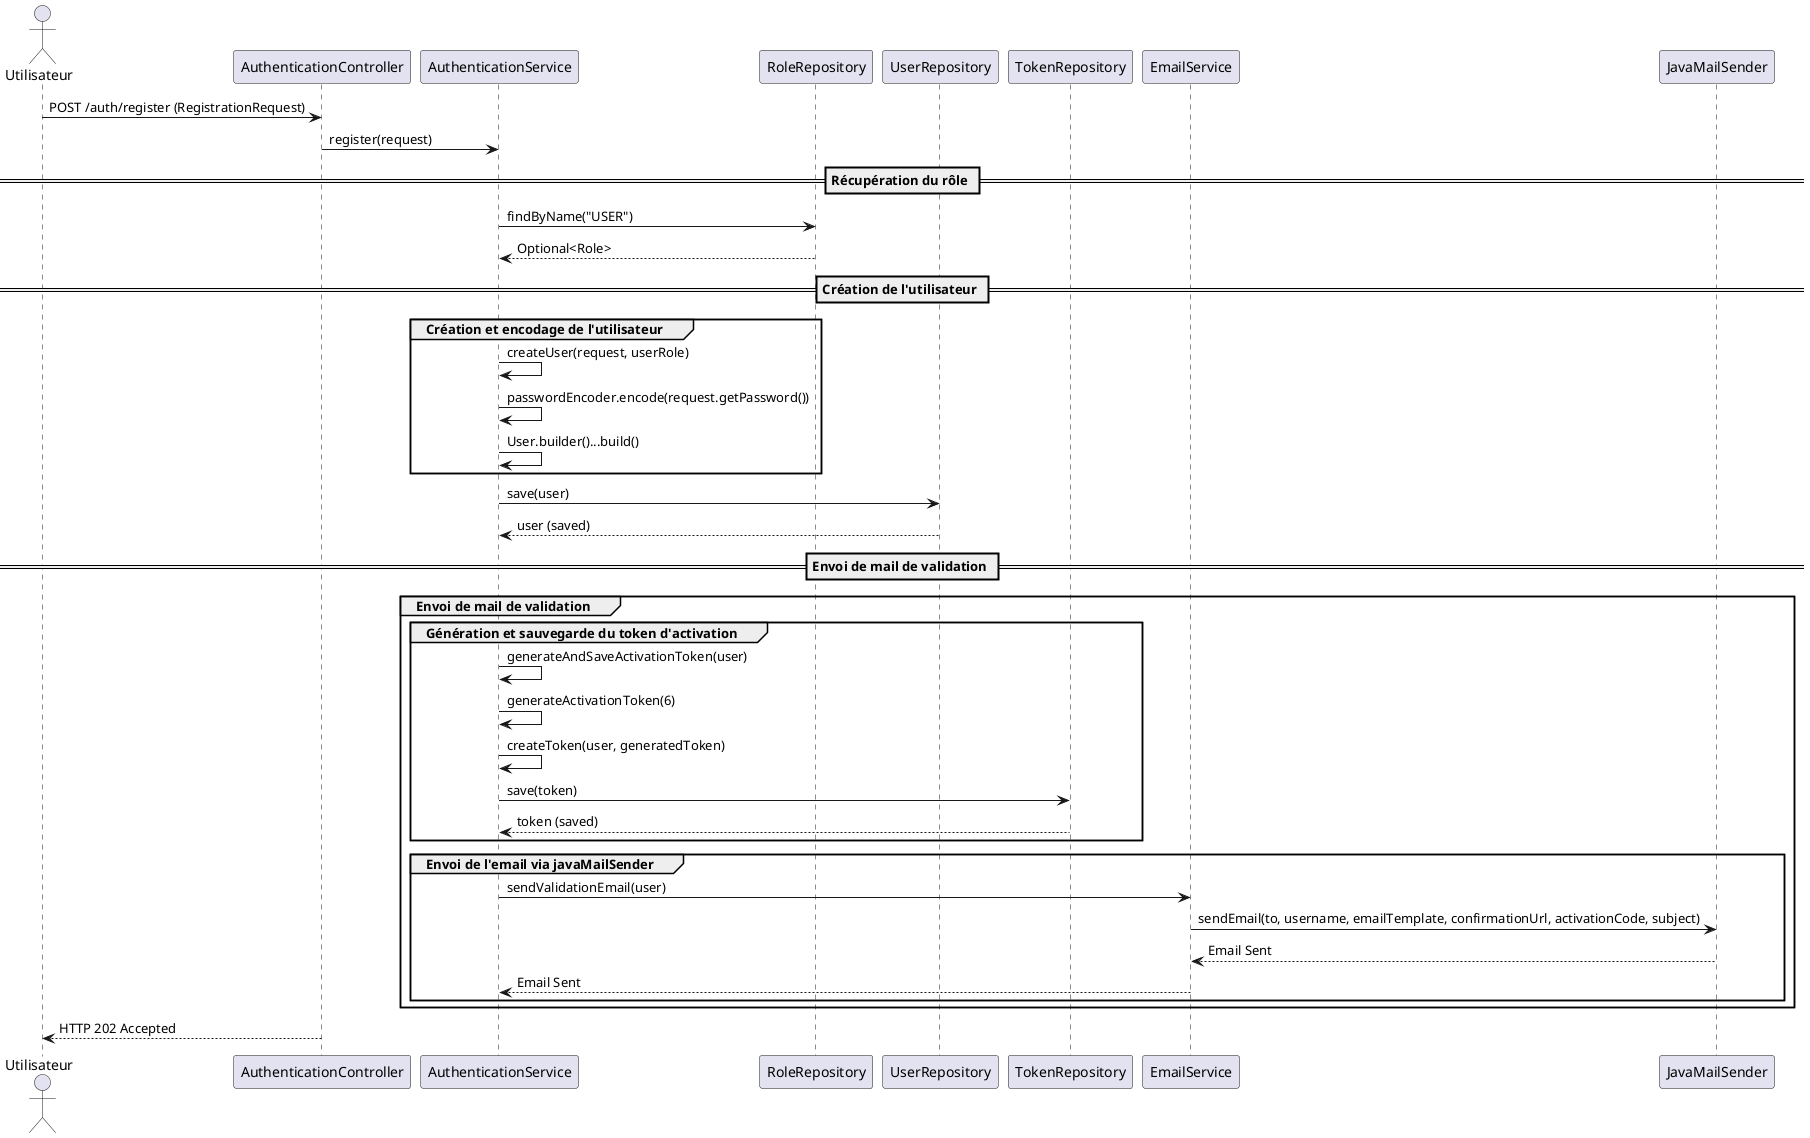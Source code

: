 @startuml
actor Utilisateur
participant AuthenticationController
participant AuthenticationService
participant RoleRepository
participant UserRepository
participant TokenRepository
participant EmailService
participant JavaMailSender

Utilisateur -> AuthenticationController : POST /auth/register (RegistrationRequest)
AuthenticationController -> AuthenticationService : register(request)

== Récupération du rôle ==
AuthenticationService -> RoleRepository : findByName("USER")
RoleRepository --> AuthenticationService : Optional<Role>

== Création de l'utilisateur ==
group Création et encodage de l'utilisateur
    AuthenticationService -> AuthenticationService : createUser(request, userRole)
    AuthenticationService -> AuthenticationService : passwordEncoder.encode(request.getPassword())
    AuthenticationService -> AuthenticationService : User.builder()...build()
end

AuthenticationService -> UserRepository : save(user)
UserRepository --> AuthenticationService : user (saved)

== Envoi de mail de validation ==
group Envoi de mail de validation
group Génération et sauvegarde du token d'activation
    AuthenticationService -> AuthenticationService : generateAndSaveActivationToken(user)
    AuthenticationService -> AuthenticationService : generateActivationToken(6)
    AuthenticationService -> AuthenticationService : createToken(user, generatedToken)

AuthenticationService -> TokenRepository : save(token)
TokenRepository --> AuthenticationService : token (saved)
end
group Envoi de l'email via javaMailSender
    AuthenticationService -> EmailService : sendValidationEmail(user)
    EmailService -> JavaMailSender : sendEmail(to, username, emailTemplate, confirmationUrl, activationCode, subject)
    JavaMailSender --> EmailService : Email Sent
    EmailService --> AuthenticationService : Email Sent
end
end
AuthenticationController --> Utilisateur : HTTP 202 Accepted
@enduml
